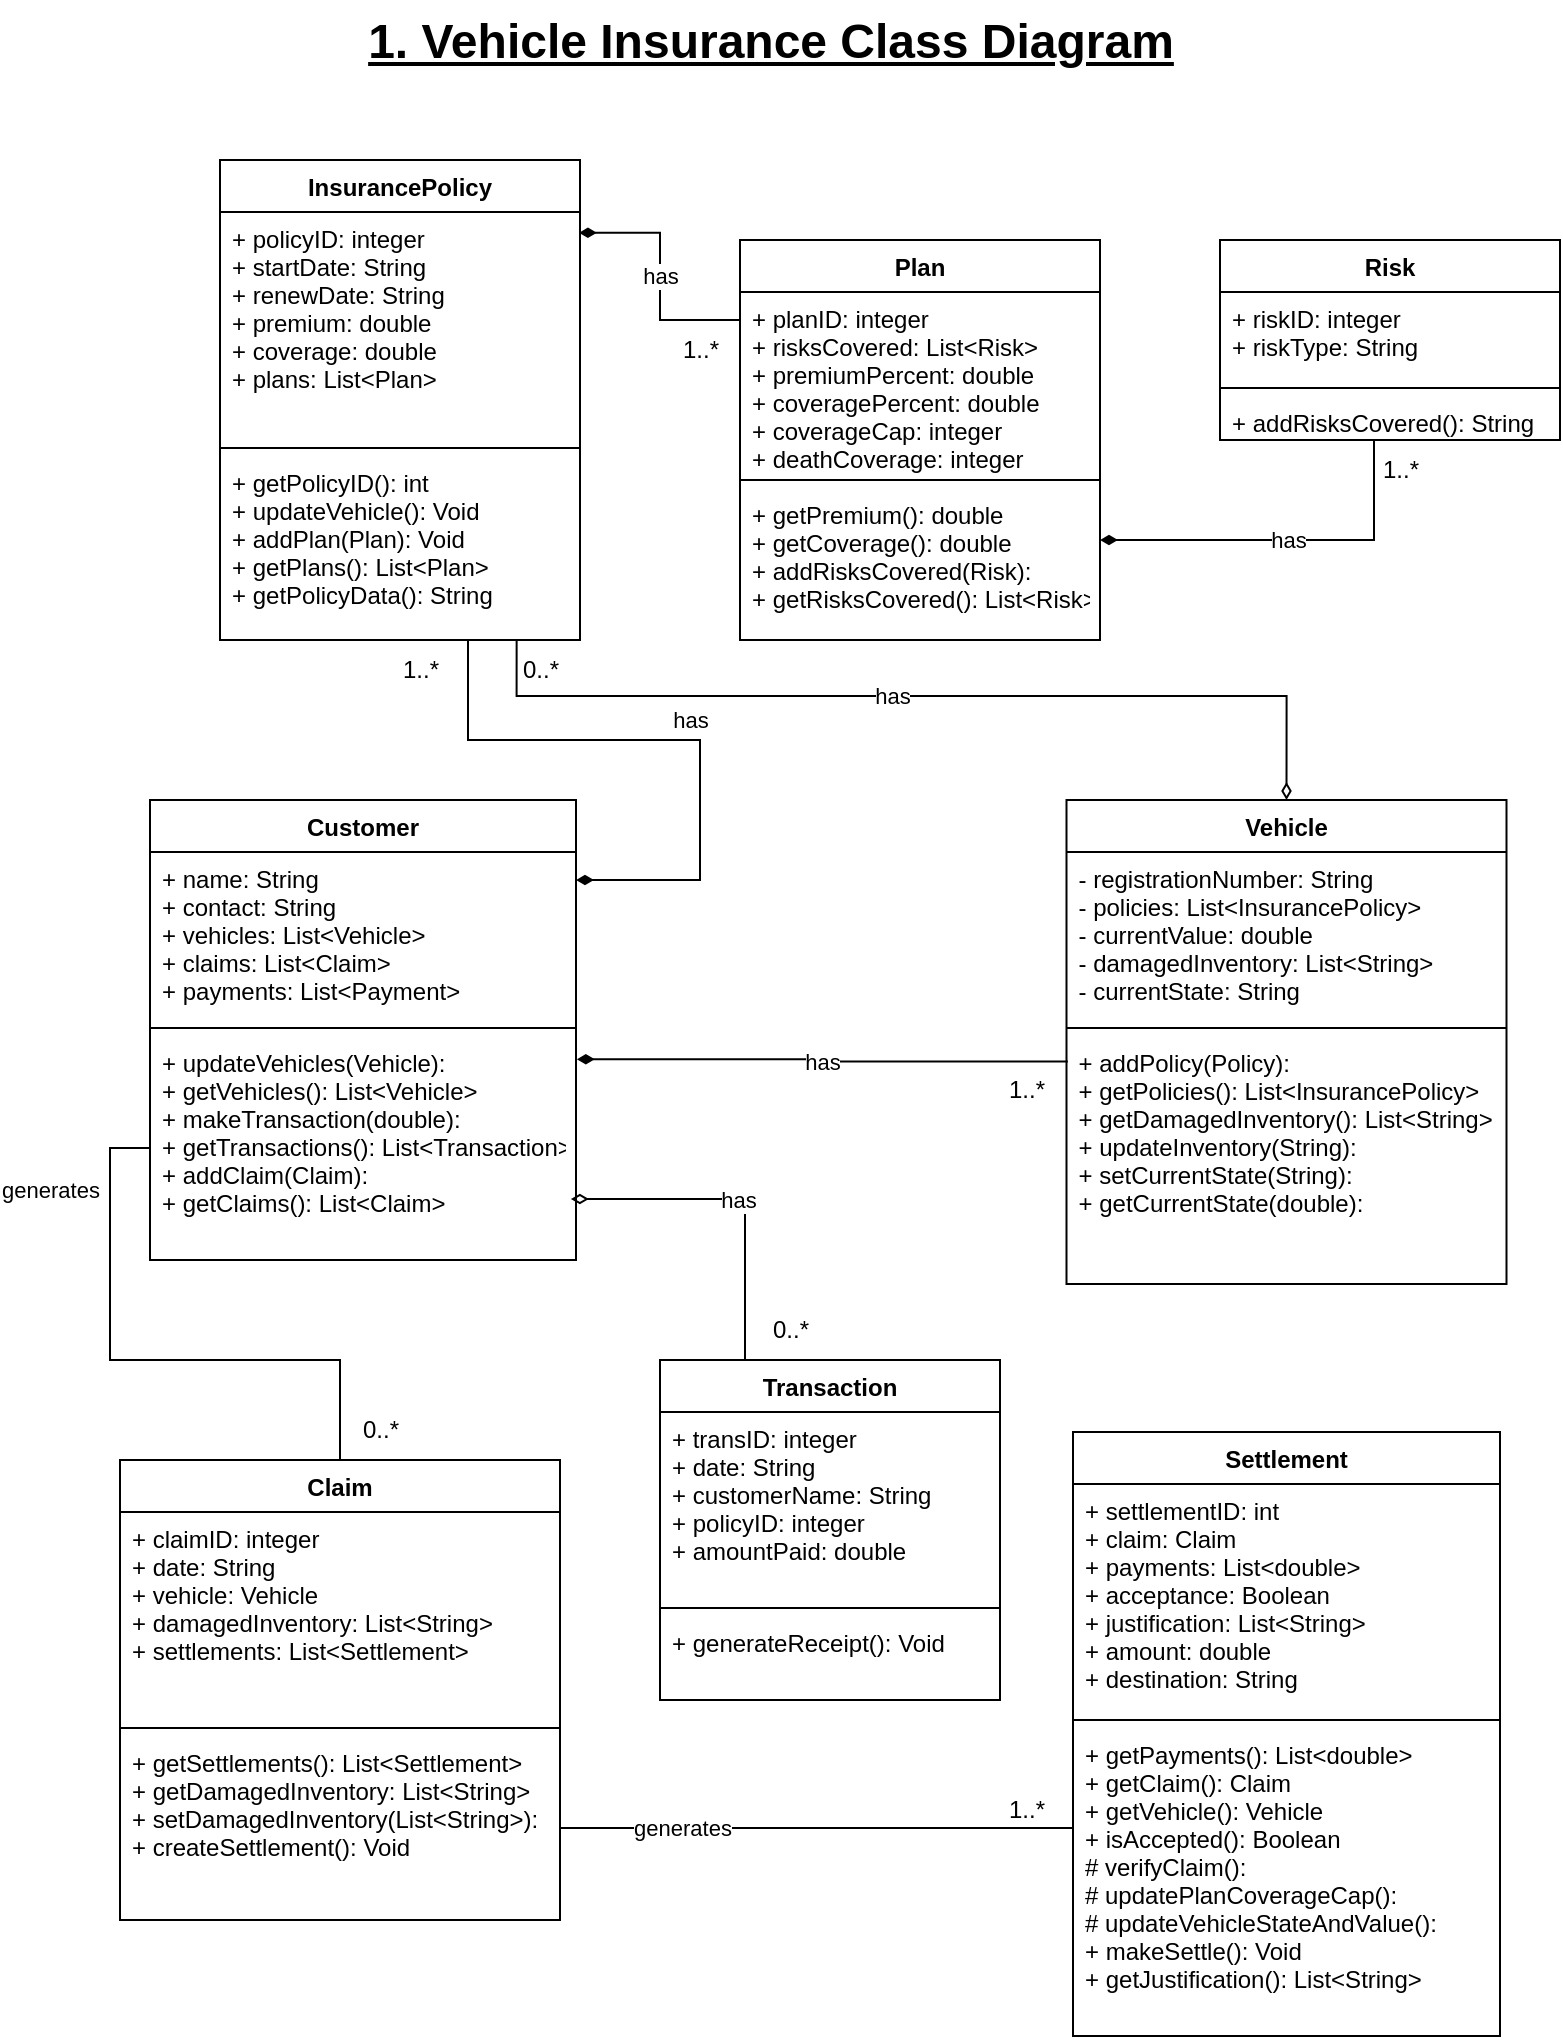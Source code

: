 <mxfile version="20.6.0" type="github">
  <diagram id="opRbN851AEoW9ykvf9_C" name="Page-1">
    <mxGraphModel dx="882" dy="1474" grid="1" gridSize="10" guides="1" tooltips="1" connect="1" arrows="1" fold="1" page="1" pageScale="1" pageWidth="850" pageHeight="1100" math="0" shadow="0">
      <root>
        <mxCell id="0" />
        <mxCell id="1" parent="0" />
        <mxCell id="mzzcEleAXUbefKg6ftuE-1" value="Customer" style="swimlane;fontStyle=1;align=center;verticalAlign=top;childLayout=stackLayout;horizontal=1;startSize=26;horizontalStack=0;resizeParent=1;resizeParentMax=0;resizeLast=0;collapsible=1;marginBottom=0;rounded=0;" vertex="1" parent="1">
          <mxGeometry x="125" y="-680" width="213" height="230" as="geometry" />
        </mxCell>
        <mxCell id="mzzcEleAXUbefKg6ftuE-2" value="+ name: String&#xa;+ contact: String&#xa;+ vehicles: List&lt;Vehicle&gt;&#xa;+ claims: List&lt;Claim&gt;&#xa;+ payments: List&lt;Payment&gt;" style="text;strokeColor=none;fillColor=none;align=left;verticalAlign=top;spacingLeft=4;spacingRight=4;overflow=hidden;rotatable=0;points=[[0,0.5],[1,0.5]];portConstraint=eastwest;rounded=0;" vertex="1" parent="mzzcEleAXUbefKg6ftuE-1">
          <mxGeometry y="26" width="213" height="84" as="geometry" />
        </mxCell>
        <mxCell id="mzzcEleAXUbefKg6ftuE-3" value="" style="line;strokeWidth=1;fillColor=none;align=left;verticalAlign=middle;spacingTop=-1;spacingLeft=3;spacingRight=3;rotatable=0;labelPosition=right;points=[];portConstraint=eastwest;rounded=0;" vertex="1" parent="mzzcEleAXUbefKg6ftuE-1">
          <mxGeometry y="110" width="213" height="8" as="geometry" />
        </mxCell>
        <mxCell id="mzzcEleAXUbefKg6ftuE-20" value="+ updateVehicles(Vehicle): &#xa;+ getVehicles(): List&lt;Vehicle&gt;&#xa;+ makeTransaction(double):&#xa;+ getTransactions(): List&lt;Transaction&gt;&#xa;+ addClaim(Claim):&#xa;+ getClaims(): List&lt;Claim&gt; " style="text;strokeColor=none;fillColor=none;align=left;verticalAlign=top;spacingLeft=4;spacingRight=4;overflow=hidden;rotatable=0;points=[[0,0.5],[1,0.5]];portConstraint=eastwest;rounded=0;" vertex="1" parent="mzzcEleAXUbefKg6ftuE-1">
          <mxGeometry y="118" width="213" height="112" as="geometry" />
        </mxCell>
        <mxCell id="mzzcEleAXUbefKg6ftuE-5" value="Vehicle" style="swimlane;fontStyle=1;align=center;verticalAlign=top;childLayout=stackLayout;horizontal=1;startSize=26;horizontalStack=0;resizeParent=1;resizeParentMax=0;resizeLast=0;collapsible=1;marginBottom=0;rounded=0;" vertex="1" parent="1">
          <mxGeometry x="583.25" y="-680" width="220" height="242" as="geometry" />
        </mxCell>
        <mxCell id="mzzcEleAXUbefKg6ftuE-6" value="- registrationNumber: String&#xa;- policies: List&lt;InsurancePolicy&gt;&#xa;- currentValue: double&#xa;- damagedInventory: List&lt;String&gt;&#xa;- currentState: String" style="text;strokeColor=none;fillColor=none;align=left;verticalAlign=top;spacingLeft=4;spacingRight=4;overflow=hidden;rotatable=0;points=[[0,0.5],[1,0.5]];portConstraint=eastwest;rounded=0;" vertex="1" parent="mzzcEleAXUbefKg6ftuE-5">
          <mxGeometry y="26" width="220" height="84" as="geometry" />
        </mxCell>
        <mxCell id="mzzcEleAXUbefKg6ftuE-7" value="" style="line;strokeWidth=1;fillColor=none;align=left;verticalAlign=middle;spacingTop=-1;spacingLeft=3;spacingRight=3;rotatable=0;labelPosition=right;points=[];portConstraint=eastwest;rounded=0;" vertex="1" parent="mzzcEleAXUbefKg6ftuE-5">
          <mxGeometry y="110" width="220" height="8" as="geometry" />
        </mxCell>
        <mxCell id="mzzcEleAXUbefKg6ftuE-8" value="+ addPolicy(Policy): &#xa;+ getPolicies(): List&lt;InsurancePolicy&gt;&#xa;+ getDamagedInventory(): List&lt;String&gt;&#xa;+ updateInventory(String):&#xa;+ setCurrentState(String):&#xa;+ getCurrentState(double):" style="text;strokeColor=none;fillColor=none;align=left;verticalAlign=top;spacingLeft=4;spacingRight=4;overflow=hidden;rotatable=0;points=[[0,0.5],[1,0.5]];portConstraint=eastwest;rounded=0;" vertex="1" parent="mzzcEleAXUbefKg6ftuE-5">
          <mxGeometry y="118" width="220" height="124" as="geometry" />
        </mxCell>
        <mxCell id="mzzcEleAXUbefKg6ftuE-9" value="Claim" style="swimlane;fontStyle=1;align=center;verticalAlign=top;childLayout=stackLayout;horizontal=1;startSize=26;horizontalStack=0;resizeParent=1;resizeParentMax=0;resizeLast=0;collapsible=1;marginBottom=0;rounded=0;" vertex="1" parent="1">
          <mxGeometry x="110" y="-350" width="220" height="230" as="geometry" />
        </mxCell>
        <mxCell id="mzzcEleAXUbefKg6ftuE-10" value="+ claimID: integer&#xa;+ date: String&#xa;+ vehicle: Vehicle&#xa;+ damagedInventory: List&lt;String&gt;&#xa;+ settlements: List&lt;Settlement&gt;" style="text;strokeColor=none;fillColor=none;align=left;verticalAlign=top;spacingLeft=4;spacingRight=4;overflow=hidden;rotatable=0;points=[[0,0.5],[1,0.5]];portConstraint=eastwest;rounded=0;" vertex="1" parent="mzzcEleAXUbefKg6ftuE-9">
          <mxGeometry y="26" width="220" height="104" as="geometry" />
        </mxCell>
        <mxCell id="mzzcEleAXUbefKg6ftuE-11" value="" style="line;strokeWidth=1;fillColor=none;align=left;verticalAlign=middle;spacingTop=-1;spacingLeft=3;spacingRight=3;rotatable=0;labelPosition=right;points=[];portConstraint=eastwest;rounded=0;" vertex="1" parent="mzzcEleAXUbefKg6ftuE-9">
          <mxGeometry y="130" width="220" height="8" as="geometry" />
        </mxCell>
        <mxCell id="mzzcEleAXUbefKg6ftuE-19" value="+ getSettlements(): List&lt;Settlement&gt;&#xa;+ getDamagedInventory: List&lt;String&gt;&#xa;+ setDamagedInventory(List&lt;String&gt;):&#xa;+ createSettlement(): Void&#xa;" style="text;strokeColor=none;fillColor=none;align=left;verticalAlign=top;spacingLeft=4;spacingRight=4;overflow=hidden;rotatable=0;points=[[0,0.5],[1,0.5]];portConstraint=eastwest;rounded=0;" vertex="1" parent="mzzcEleAXUbefKg6ftuE-9">
          <mxGeometry y="138" width="220" height="92" as="geometry" />
        </mxCell>
        <mxCell id="mzzcEleAXUbefKg6ftuE-13" value="Settlement" style="swimlane;fontStyle=1;align=center;verticalAlign=top;childLayout=stackLayout;horizontal=1;startSize=26;horizontalStack=0;resizeParent=1;resizeParentMax=0;resizeLast=0;collapsible=1;marginBottom=0;rounded=0;" vertex="1" parent="1">
          <mxGeometry x="586.5" y="-364" width="213.5" height="302" as="geometry" />
        </mxCell>
        <mxCell id="mzzcEleAXUbefKg6ftuE-14" value="+ settlementID: int&#xa;+ claim: Claim&#xa;+ payments: List&lt;double&gt;&#xa;+ acceptance: Boolean&#xa;+ justification: List&lt;String&gt;&#xa;+ amount: double&#xa;+ destination: String" style="text;strokeColor=none;fillColor=none;align=left;verticalAlign=top;spacingLeft=4;spacingRight=4;overflow=hidden;rotatable=0;points=[[0,0.5],[1,0.5]];portConstraint=eastwest;rounded=0;" vertex="1" parent="mzzcEleAXUbefKg6ftuE-13">
          <mxGeometry y="26" width="213.5" height="114" as="geometry" />
        </mxCell>
        <mxCell id="mzzcEleAXUbefKg6ftuE-15" value="" style="line;strokeWidth=1;fillColor=none;align=left;verticalAlign=middle;spacingTop=-1;spacingLeft=3;spacingRight=3;rotatable=0;labelPosition=right;points=[];portConstraint=eastwest;rounded=0;" vertex="1" parent="mzzcEleAXUbefKg6ftuE-13">
          <mxGeometry y="140" width="213.5" height="8" as="geometry" />
        </mxCell>
        <mxCell id="mzzcEleAXUbefKg6ftuE-16" value="+ getPayments(): List&lt;double&gt;&#xa;+ getClaim(): Claim&#xa;+ getVehicle(): Vehicle&#xa;+ isAccepted(): Boolean&#xa;# verifyClaim():&#xa;# updatePlanCoverageCap():&#xa;# updateVehicleStateAndValue():&#xa;+ makeSettle(): Void&#xa;+ getJustification(): List&lt;String&gt;" style="text;strokeColor=none;fillColor=none;align=left;verticalAlign=top;spacingLeft=4;spacingRight=4;overflow=hidden;rotatable=0;points=[[0,0.5],[1,0.5]];portConstraint=eastwest;rounded=0;" vertex="1" parent="mzzcEleAXUbefKg6ftuE-13">
          <mxGeometry y="148" width="213.5" height="154" as="geometry" />
        </mxCell>
        <mxCell id="mzzcEleAXUbefKg6ftuE-21" value="InsurancePolicy" style="swimlane;fontStyle=1;align=center;verticalAlign=top;childLayout=stackLayout;horizontal=1;startSize=26;horizontalStack=0;resizeParent=1;resizeParentMax=0;resizeLast=0;collapsible=1;marginBottom=0;rounded=0;" vertex="1" parent="1">
          <mxGeometry x="160" y="-1000" width="180" height="240" as="geometry" />
        </mxCell>
        <mxCell id="mzzcEleAXUbefKg6ftuE-22" value="+ policyID: integer&#xa;+ startDate: String&#xa;+ renewDate: String&#xa;+ premium: double&#xa;+ coverage: double&#xa;+ plans: List&lt;Plan&gt;" style="text;strokeColor=none;fillColor=none;align=left;verticalAlign=top;spacingLeft=4;spacingRight=4;overflow=hidden;rotatable=0;points=[[0,0.5],[1,0.5]];portConstraint=eastwest;rounded=0;" vertex="1" parent="mzzcEleAXUbefKg6ftuE-21">
          <mxGeometry y="26" width="180" height="114" as="geometry" />
        </mxCell>
        <mxCell id="mzzcEleAXUbefKg6ftuE-23" value="" style="line;strokeWidth=1;fillColor=none;align=left;verticalAlign=middle;spacingTop=-1;spacingLeft=3;spacingRight=3;rotatable=0;labelPosition=right;points=[];portConstraint=eastwest;rounded=0;" vertex="1" parent="mzzcEleAXUbefKg6ftuE-21">
          <mxGeometry y="140" width="180" height="8" as="geometry" />
        </mxCell>
        <mxCell id="mzzcEleAXUbefKg6ftuE-38" value="+ getPolicyID(): int&#xa;+ updateVehicle(): Void&#xa;+ addPlan(Plan): Void&#xa;+ getPlans(): List&lt;Plan&gt;&#xa;+ getPolicyData(): String" style="text;strokeColor=none;fillColor=none;align=left;verticalAlign=top;spacingLeft=4;spacingRight=4;overflow=hidden;rotatable=0;points=[[0,0.5],[1,0.5]];portConstraint=eastwest;rounded=0;" vertex="1" parent="mzzcEleAXUbefKg6ftuE-21">
          <mxGeometry y="148" width="180" height="92" as="geometry" />
        </mxCell>
        <mxCell id="mzzcEleAXUbefKg6ftuE-30" value="Risk" style="swimlane;fontStyle=1;align=center;verticalAlign=top;childLayout=stackLayout;horizontal=1;startSize=26;horizontalStack=0;resizeParent=1;resizeParentMax=0;resizeLast=0;collapsible=1;marginBottom=0;rounded=0;" vertex="1" parent="1">
          <mxGeometry x="660" y="-960" width="170" height="100" as="geometry" />
        </mxCell>
        <mxCell id="mzzcEleAXUbefKg6ftuE-31" value="+ riskID: integer&#xa;+ riskType: String" style="text;strokeColor=none;fillColor=none;align=left;verticalAlign=top;spacingLeft=4;spacingRight=4;overflow=hidden;rotatable=0;points=[[0,0.5],[1,0.5]];portConstraint=eastwest;rounded=0;" vertex="1" parent="mzzcEleAXUbefKg6ftuE-30">
          <mxGeometry y="26" width="170" height="44" as="geometry" />
        </mxCell>
        <mxCell id="mzzcEleAXUbefKg6ftuE-32" value="" style="line;strokeWidth=1;fillColor=none;align=left;verticalAlign=middle;spacingTop=-1;spacingLeft=3;spacingRight=3;rotatable=0;labelPosition=right;points=[];portConstraint=eastwest;rounded=0;" vertex="1" parent="mzzcEleAXUbefKg6ftuE-30">
          <mxGeometry y="70" width="170" height="8" as="geometry" />
        </mxCell>
        <mxCell id="mzzcEleAXUbefKg6ftuE-37" value="+ addRisksCovered(): String" style="text;strokeColor=none;fillColor=none;align=left;verticalAlign=top;spacingLeft=4;spacingRight=4;overflow=hidden;rotatable=0;points=[[0,0.5],[1,0.5]];portConstraint=eastwest;rounded=0;" vertex="1" parent="mzzcEleAXUbefKg6ftuE-30">
          <mxGeometry y="78" width="170" height="22" as="geometry" />
        </mxCell>
        <mxCell id="mzzcEleAXUbefKg6ftuE-25" value="Plan" style="swimlane;fontStyle=1;align=center;verticalAlign=top;childLayout=stackLayout;horizontal=1;startSize=26;horizontalStack=0;resizeParent=1;resizeParentMax=0;resizeLast=0;collapsible=1;marginBottom=0;rounded=0;" vertex="1" parent="1">
          <mxGeometry x="420" y="-960" width="180" height="200" as="geometry" />
        </mxCell>
        <mxCell id="mzzcEleAXUbefKg6ftuE-26" value="+ planID: integer&#xa;+ risksCovered: List&lt;Risk&gt;&#xa;+ premiumPercent: double&#xa;+ coveragePercent: double&#xa;+ coverageCap: integer&#xa;+ deathCoverage: integer" style="text;strokeColor=none;fillColor=none;align=left;verticalAlign=top;spacingLeft=4;spacingRight=4;overflow=hidden;rotatable=0;points=[[0,0.5],[1,0.5]];portConstraint=eastwest;rounded=0;" vertex="1" parent="mzzcEleAXUbefKg6ftuE-25">
          <mxGeometry y="26" width="180" height="90" as="geometry" />
        </mxCell>
        <mxCell id="mzzcEleAXUbefKg6ftuE-27" value="" style="line;strokeWidth=1;fillColor=none;align=left;verticalAlign=middle;spacingTop=-1;spacingLeft=3;spacingRight=3;rotatable=0;labelPosition=right;points=[];portConstraint=eastwest;rounded=0;" vertex="1" parent="mzzcEleAXUbefKg6ftuE-25">
          <mxGeometry y="116" width="180" height="8" as="geometry" />
        </mxCell>
        <mxCell id="mzzcEleAXUbefKg6ftuE-29" value="+ getPremium(): double&#xa;+ getCoverage(): double&#xa;+ addRisksCovered(Risk):&#xa;+ getRisksCovered(): List&lt;Risk&gt;" style="text;strokeColor=none;fillColor=none;align=left;verticalAlign=top;spacingLeft=4;spacingRight=4;overflow=hidden;rotatable=0;points=[[0,0.5],[1,0.5]];portConstraint=eastwest;rounded=0;" vertex="1" parent="mzzcEleAXUbefKg6ftuE-25">
          <mxGeometry y="124" width="180" height="76" as="geometry" />
        </mxCell>
        <mxCell id="mzzcEleAXUbefKg6ftuE-39" value="Transaction" style="swimlane;fontStyle=1;align=center;verticalAlign=top;childLayout=stackLayout;horizontal=1;startSize=26;horizontalStack=0;resizeParent=1;resizeParentMax=0;resizeLast=0;collapsible=1;marginBottom=0;rounded=0;" vertex="1" parent="1">
          <mxGeometry x="380" y="-400" width="170" height="170" as="geometry" />
        </mxCell>
        <mxCell id="mzzcEleAXUbefKg6ftuE-40" value="+ transID: integer&#xa;+ date: String&#xa;+ customerName: String&#xa;+ policyID: integer&#xa;+ amountPaid: double&#xa;" style="text;strokeColor=none;fillColor=none;align=left;verticalAlign=top;spacingLeft=4;spacingRight=4;overflow=hidden;rotatable=0;points=[[0,0.5],[1,0.5]];portConstraint=eastwest;rounded=0;" vertex="1" parent="mzzcEleAXUbefKg6ftuE-39">
          <mxGeometry y="26" width="170" height="94" as="geometry" />
        </mxCell>
        <mxCell id="mzzcEleAXUbefKg6ftuE-41" value="" style="line;strokeWidth=1;fillColor=none;align=left;verticalAlign=middle;spacingTop=-1;spacingLeft=3;spacingRight=3;rotatable=0;labelPosition=right;points=[];portConstraint=eastwest;rounded=0;" vertex="1" parent="mzzcEleAXUbefKg6ftuE-39">
          <mxGeometry y="120" width="170" height="8" as="geometry" />
        </mxCell>
        <mxCell id="mzzcEleAXUbefKg6ftuE-42" value="+ generateReceipt(): Void" style="text;strokeColor=none;fillColor=none;align=left;verticalAlign=top;spacingLeft=4;spacingRight=4;overflow=hidden;rotatable=0;points=[[0,0.5],[1,0.5]];portConstraint=eastwest;rounded=0;" vertex="1" parent="mzzcEleAXUbefKg6ftuE-39">
          <mxGeometry y="128" width="170" height="42" as="geometry" />
        </mxCell>
        <mxCell id="mzzcEleAXUbefKg6ftuE-45" value="1..*" style="text;html=1;align=center;verticalAlign=middle;resizable=0;points=[];autosize=1;strokeColor=none;fillColor=none;rounded=0;" vertex="1" parent="1">
          <mxGeometry x="543.25" y="-550" width="40" height="30" as="geometry" />
        </mxCell>
        <mxCell id="mzzcEleAXUbefKg6ftuE-46" value="has" style="edgeStyle=orthogonalEdgeStyle;rounded=0;orthogonalLoop=1;jettySize=auto;html=1;endArrow=none;endFill=0;startArrow=diamondThin;startFill=1;" edge="1" parent="1" source="mzzcEleAXUbefKg6ftuE-2">
          <mxGeometry x="-0.082" y="-10" relative="1" as="geometry">
            <Array as="points">
              <mxPoint x="400" y="-640" />
              <mxPoint x="400" y="-710" />
              <mxPoint x="284" y="-710" />
            </Array>
            <mxPoint x="400" y="-700" as="sourcePoint" />
            <mxPoint x="284" y="-760" as="targetPoint" />
            <mxPoint as="offset" />
          </mxGeometry>
        </mxCell>
        <mxCell id="mzzcEleAXUbefKg6ftuE-47" value="has" style="edgeStyle=orthogonalEdgeStyle;rounded=0;orthogonalLoop=1;jettySize=auto;html=1;endArrow=none;endFill=0;startArrow=diamondThin;startFill=1;" edge="1" parent="1" target="mzzcEleAXUbefKg6ftuE-37">
          <mxGeometry relative="1" as="geometry">
            <Array as="points">
              <mxPoint x="737" y="-810" />
            </Array>
            <mxPoint x="600" y="-810" as="sourcePoint" />
            <mxPoint x="830.0" y="-809.228" as="targetPoint" />
          </mxGeometry>
        </mxCell>
        <mxCell id="mzzcEleAXUbefKg6ftuE-48" value="has" style="edgeStyle=orthogonalEdgeStyle;rounded=0;orthogonalLoop=1;jettySize=auto;html=1;exitX=0.997;exitY=0.091;exitDx=0;exitDy=0;endArrow=none;endFill=0;startArrow=diamondThin;startFill=1;exitPerimeter=0;" edge="1" parent="1" source="mzzcEleAXUbefKg6ftuE-22">
          <mxGeometry relative="1" as="geometry">
            <Array as="points">
              <mxPoint x="380" y="-964" />
              <mxPoint x="380" y="-920" />
            </Array>
            <mxPoint x="390" y="-1020" as="sourcePoint" />
            <mxPoint x="420" y="-920" as="targetPoint" />
          </mxGeometry>
        </mxCell>
        <mxCell id="mzzcEleAXUbefKg6ftuE-49" style="edgeStyle=orthogonalEdgeStyle;rounded=0;orthogonalLoop=1;jettySize=auto;html=1;endArrow=diamondThin;endFill=0;horizontal=0;startArrow=none;startFill=0;entryX=0.5;entryY=0;entryDx=0;entryDy=0;exitX=0.824;exitY=0.996;exitDx=0;exitDy=0;exitPerimeter=0;" edge="1" parent="1" source="mzzcEleAXUbefKg6ftuE-38" target="mzzcEleAXUbefKg6ftuE-5">
          <mxGeometry relative="1" as="geometry">
            <Array as="points">
              <mxPoint x="308" y="-732" />
              <mxPoint x="693" y="-732" />
            </Array>
            <mxPoint x="310" y="-732" as="sourcePoint" />
            <mxPoint x="1005" y="-626" as="targetPoint" />
          </mxGeometry>
        </mxCell>
        <mxCell id="mzzcEleAXUbefKg6ftuE-50" value="has" style="edgeLabel;html=1;align=center;verticalAlign=middle;resizable=0;points=[];rounded=0;" vertex="1" connectable="0" parent="mzzcEleAXUbefKg6ftuE-49">
          <mxGeometry x="-0.071" relative="1" as="geometry">
            <mxPoint as="offset" />
          </mxGeometry>
        </mxCell>
        <mxCell id="mzzcEleAXUbefKg6ftuE-51" value="0..*" style="text;html=1;align=center;verticalAlign=middle;resizable=0;points=[];autosize=1;strokeColor=none;fillColor=none;rounded=0;" vertex="1" parent="1">
          <mxGeometry x="300" y="-760" width="40" height="30" as="geometry" />
        </mxCell>
        <mxCell id="mzzcEleAXUbefKg6ftuE-52" value="1..*" style="text;html=1;align=center;verticalAlign=middle;resizable=0;points=[];autosize=1;strokeColor=none;fillColor=none;rounded=0;" vertex="1" parent="1">
          <mxGeometry x="380" y="-920" width="40" height="30" as="geometry" />
        </mxCell>
        <mxCell id="mzzcEleAXUbefKg6ftuE-53" value="1..*" style="text;html=1;align=center;verticalAlign=middle;resizable=0;points=[];autosize=1;strokeColor=none;fillColor=none;rounded=0;" vertex="1" parent="1">
          <mxGeometry x="730" y="-860" width="40" height="30" as="geometry" />
        </mxCell>
        <mxCell id="mzzcEleAXUbefKg6ftuE-54" value="1..*" style="text;html=1;align=center;verticalAlign=middle;resizable=0;points=[];autosize=1;strokeColor=none;fillColor=none;rounded=0;" vertex="1" parent="1">
          <mxGeometry x="240" y="-760" width="40" height="30" as="geometry" />
        </mxCell>
        <mxCell id="mzzcEleAXUbefKg6ftuE-55" value="generates" style="edgeStyle=orthogonalEdgeStyle;rounded=0;orthogonalLoop=1;jettySize=auto;html=1;endArrow=none;endFill=0;" edge="1" parent="1" source="mzzcEleAXUbefKg6ftuE-20" target="mzzcEleAXUbefKg6ftuE-9">
          <mxGeometry x="-0.719" y="-30" relative="1" as="geometry">
            <mxPoint x="190" y="-420" as="sourcePoint" />
            <mxPoint x="330" y="-360" as="targetPoint" />
            <Array as="points" />
            <mxPoint as="offset" />
          </mxGeometry>
        </mxCell>
        <mxCell id="mzzcEleAXUbefKg6ftuE-56" value="0..*" style="text;html=1;align=center;verticalAlign=middle;resizable=0;points=[];autosize=1;strokeColor=none;fillColor=none;rounded=0;" vertex="1" parent="1">
          <mxGeometry x="220" y="-380" width="40" height="30" as="geometry" />
        </mxCell>
        <mxCell id="mzzcEleAXUbefKg6ftuE-57" style="edgeStyle=orthogonalEdgeStyle;rounded=0;orthogonalLoop=1;jettySize=auto;html=1;entryX=0;entryY=0.5;entryDx=0;entryDy=0;endArrow=none;endFill=0;exitX=1;exitY=0.5;exitDx=0;exitDy=0;" edge="1" parent="1" source="mzzcEleAXUbefKg6ftuE-19" target="mzzcEleAXUbefKg6ftuE-16">
          <mxGeometry relative="1" as="geometry">
            <mxPoint x="380" y="-130" as="sourcePoint" />
            <mxPoint x="480.059" y="-3" as="targetPoint" />
            <Array as="points">
              <mxPoint x="587" y="-166" />
            </Array>
          </mxGeometry>
        </mxCell>
        <mxCell id="mzzcEleAXUbefKg6ftuE-58" value="generates" style="edgeLabel;html=1;align=center;verticalAlign=middle;resizable=0;points=[];rounded=0;" vertex="1" connectable="0" parent="mzzcEleAXUbefKg6ftuE-57">
          <mxGeometry x="-0.571" relative="1" as="geometry">
            <mxPoint as="offset" />
          </mxGeometry>
        </mxCell>
        <mxCell id="mzzcEleAXUbefKg6ftuE-59" value="1..*" style="text;html=1;align=center;verticalAlign=middle;resizable=0;points=[];autosize=1;strokeColor=none;fillColor=none;rounded=0;" vertex="1" parent="1">
          <mxGeometry x="543.25" y="-190" width="40" height="30" as="geometry" />
        </mxCell>
        <mxCell id="mzzcEleAXUbefKg6ftuE-60" value="has" style="edgeStyle=orthogonalEdgeStyle;rounded=0;orthogonalLoop=1;jettySize=auto;html=1;entryX=0.25;entryY=0;entryDx=0;entryDy=0;endArrow=none;endFill=0;startArrow=diamondThin;startFill=0;exitX=0.988;exitY=0.728;exitDx=0;exitDy=0;exitPerimeter=0;" edge="1" parent="1" source="mzzcEleAXUbefKg6ftuE-20" target="mzzcEleAXUbefKg6ftuE-39">
          <mxGeometry relative="1" as="geometry">
            <mxPoint x="380" y="-480" as="sourcePoint" />
            <mxPoint x="418.62" y="-414.06" as="targetPoint" />
          </mxGeometry>
        </mxCell>
        <mxCell id="mzzcEleAXUbefKg6ftuE-61" value="0..*" style="text;html=1;align=center;verticalAlign=middle;resizable=0;points=[];autosize=1;strokeColor=none;fillColor=none;rounded=0;" vertex="1" parent="1">
          <mxGeometry x="425" y="-430" width="40" height="30" as="geometry" />
        </mxCell>
        <mxCell id="mzzcEleAXUbefKg6ftuE-62" value="&lt;font style=&quot;font-size: 24px;&quot;&gt;&lt;u style=&quot;&quot;&gt;&lt;b style=&quot;&quot;&gt;1. Vehicle Insurance Class Diagram&lt;/b&gt;&lt;/u&gt;&lt;/font&gt;" style="text;html=1;align=center;verticalAlign=middle;resizable=0;points=[];autosize=1;strokeColor=none;fillColor=none;fontSize=25;rounded=0;" vertex="1" parent="1">
          <mxGeometry x="220" y="-1080" width="430" height="40" as="geometry" />
        </mxCell>
        <mxCell id="mzzcEleAXUbefKg6ftuE-43" value="has" style="edgeStyle=orthogonalEdgeStyle;rounded=0;orthogonalLoop=1;jettySize=auto;html=1;exitX=1.002;exitY=0.104;exitDx=0;exitDy=0;endArrow=none;endFill=0;startArrow=diamondThin;startFill=1;entryX=0.003;entryY=0.103;entryDx=0;entryDy=0;entryPerimeter=0;exitPerimeter=0;" edge="1" parent="1" source="mzzcEleAXUbefKg6ftuE-20" target="mzzcEleAXUbefKg6ftuE-8">
          <mxGeometry relative="1" as="geometry">
            <Array as="points">
              <mxPoint x="455" y="-550" />
              <mxPoint x="455" y="-549" />
            </Array>
            <mxPoint x="315" y="-550" as="sourcePoint" />
            <mxPoint x="495" y="-550" as="targetPoint" />
          </mxGeometry>
        </mxCell>
      </root>
    </mxGraphModel>
  </diagram>
</mxfile>
